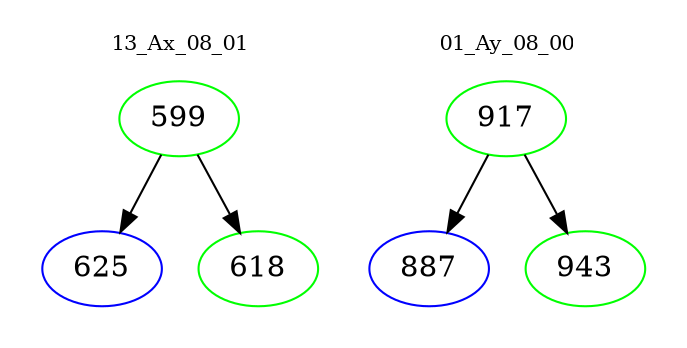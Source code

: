 digraph{
subgraph cluster_0 {
color = white
label = "13_Ax_08_01";
fontsize=10;
T0_599 [label="599", color="green"]
T0_599 -> T0_625 [color="black"]
T0_625 [label="625", color="blue"]
T0_599 -> T0_618 [color="black"]
T0_618 [label="618", color="green"]
}
subgraph cluster_1 {
color = white
label = "01_Ay_08_00";
fontsize=10;
T1_917 [label="917", color="green"]
T1_917 -> T1_887 [color="black"]
T1_887 [label="887", color="blue"]
T1_917 -> T1_943 [color="black"]
T1_943 [label="943", color="green"]
}
}
